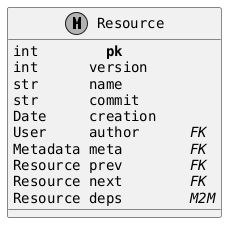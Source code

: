 @startuml

skinparam defaultFontName Monospaced
skinparam monochrome true

class Resource << (M,#00FFFF) >> {
    int        <b>pk</b>
    int      version
    str      name
    str      commit
    Date     creation
    User     author      <i>FK</i>
    Metadata meta        <i>FK</i>
    Resource prev        <i>FK</i>
    Resource next        <i>FK</i>
    Resource deps        <i>M2M</i>
}

@enduml
